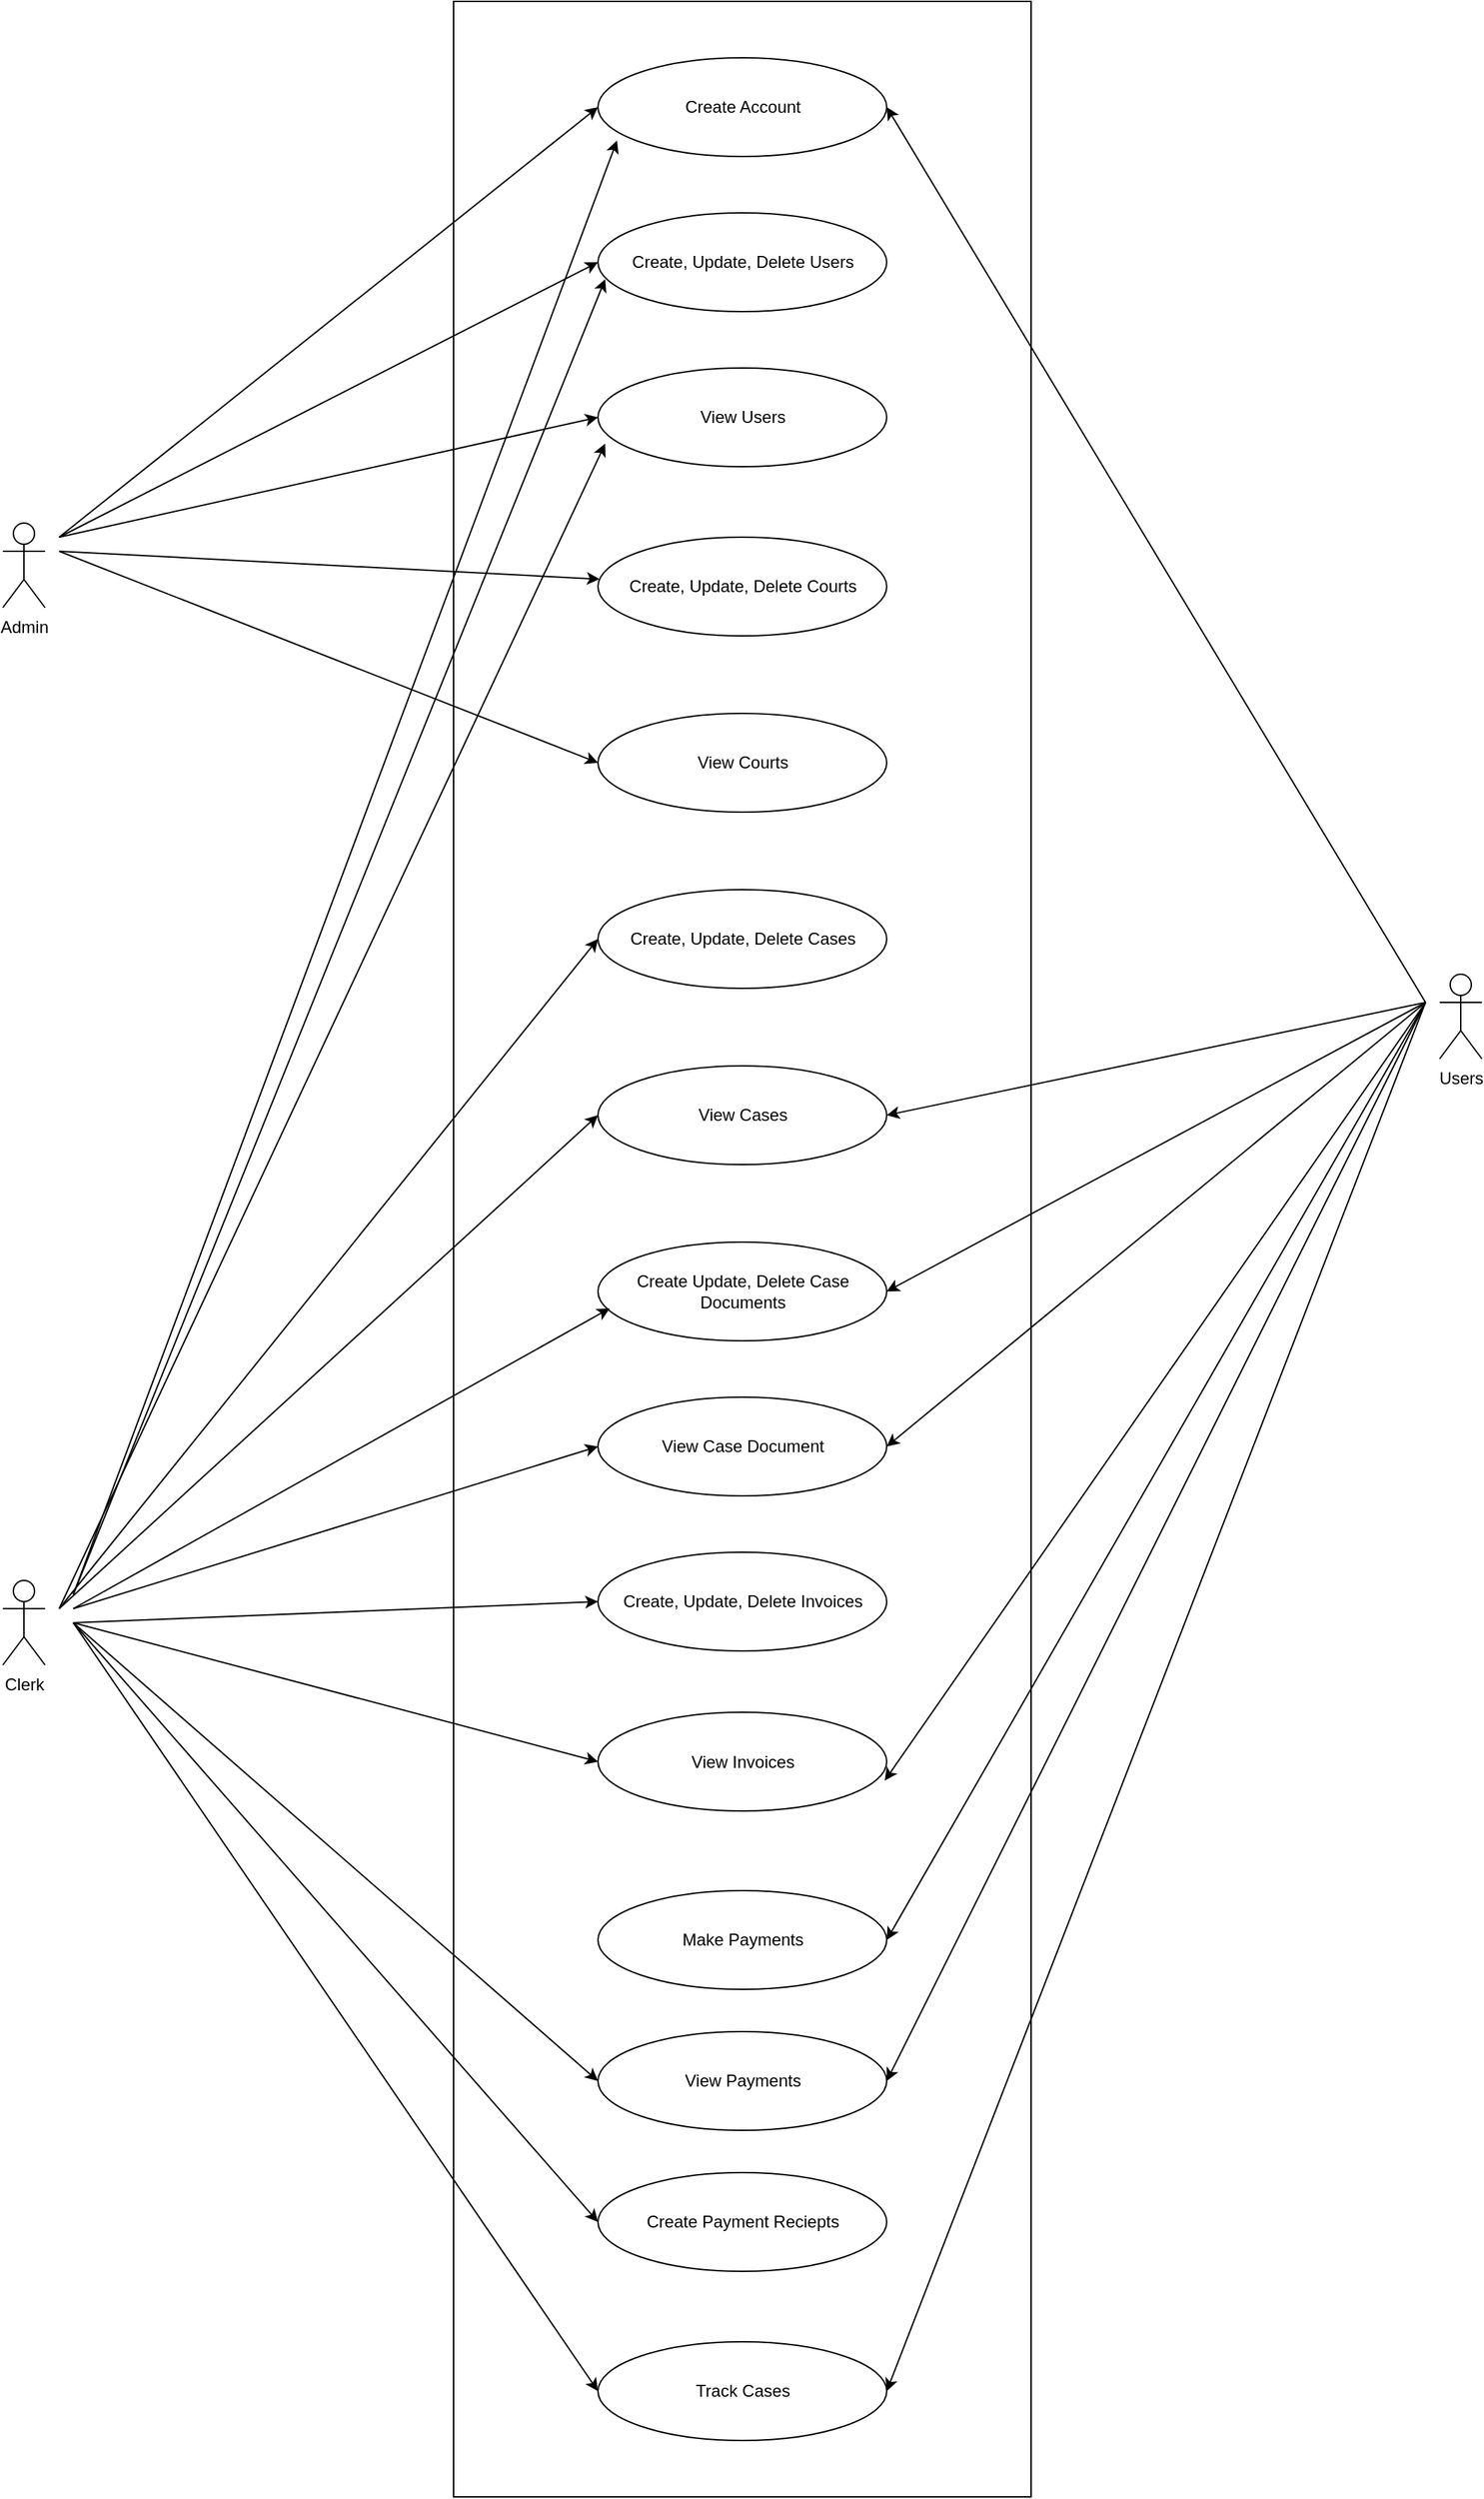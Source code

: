 <mxfile version="24.7.8">
  <diagram name="Page-1" id="LmLDPTJSlNjx0tjyc8Ea">
    <mxGraphModel dx="969" dy="85" grid="1" gridSize="10" guides="1" tooltips="1" connect="1" arrows="1" fold="1" page="1" pageScale="1" pageWidth="827" pageHeight="1169" math="0" shadow="0">
      <root>
        <mxCell id="0" />
        <mxCell id="1" parent="0" />
        <mxCell id="YrLNheeBbMMLsychZmue-3" value="" style="rounded=0;whiteSpace=wrap;html=1;" parent="1" vertex="1">
          <mxGeometry x="220" y="730" width="410" height="1770" as="geometry" />
        </mxCell>
        <mxCell id="YrLNheeBbMMLsychZmue-6" value="Admin" style="shape=umlActor;html=1;verticalLabelPosition=bottom;verticalAlign=top;align=center;" parent="1" vertex="1">
          <mxGeometry x="-100" y="1100" width="30" height="60" as="geometry" />
        </mxCell>
        <mxCell id="YrLNheeBbMMLsychZmue-7" value="Clerk" style="shape=umlActor;html=1;verticalLabelPosition=bottom;verticalAlign=top;align=center;" parent="1" vertex="1">
          <mxGeometry x="-100" y="1850" width="30" height="60" as="geometry" />
        </mxCell>
        <mxCell id="YrLNheeBbMMLsychZmue-8" value="Users&lt;div&gt;&lt;br&gt;&lt;/div&gt;" style="shape=umlActor;html=1;verticalLabelPosition=bottom;verticalAlign=top;align=center;" parent="1" vertex="1">
          <mxGeometry x="920" y="1420" width="30" height="60" as="geometry" />
        </mxCell>
        <mxCell id="YrLNheeBbMMLsychZmue-10" value="Create Account" style="ellipse;whiteSpace=wrap;html=1;" parent="1" vertex="1">
          <mxGeometry x="322.5" y="770" width="205" height="70" as="geometry" />
        </mxCell>
        <mxCell id="YrLNheeBbMMLsychZmue-11" value="Create, Update, Delete Users" style="ellipse;whiteSpace=wrap;html=1;" parent="1" vertex="1">
          <mxGeometry x="322.5" y="880" width="205" height="70" as="geometry" />
        </mxCell>
        <mxCell id="YrLNheeBbMMLsychZmue-12" value="View Users" style="ellipse;whiteSpace=wrap;html=1;" parent="1" vertex="1">
          <mxGeometry x="322.5" y="990" width="205" height="70" as="geometry" />
        </mxCell>
        <mxCell id="YrLNheeBbMMLsychZmue-13" value="Create, Update, Delete Cases" style="ellipse;whiteSpace=wrap;html=1;" parent="1" vertex="1">
          <mxGeometry x="322.5" y="1360" width="205" height="70" as="geometry" />
        </mxCell>
        <mxCell id="YrLNheeBbMMLsychZmue-14" value="View Cases" style="ellipse;whiteSpace=wrap;html=1;" parent="1" vertex="1">
          <mxGeometry x="322.5" y="1485" width="205" height="70" as="geometry" />
        </mxCell>
        <mxCell id="YrLNheeBbMMLsychZmue-15" value="Create Update, Delete Case Documents" style="ellipse;whiteSpace=wrap;html=1;" parent="1" vertex="1">
          <mxGeometry x="322.5" y="1610" width="205" height="70" as="geometry" />
        </mxCell>
        <mxCell id="YrLNheeBbMMLsychZmue-16" value="View Case Document" style="ellipse;whiteSpace=wrap;html=1;" parent="1" vertex="1">
          <mxGeometry x="322.5" y="1720" width="205" height="70" as="geometry" />
        </mxCell>
        <mxCell id="YrLNheeBbMMLsychZmue-17" value="Create, Update, Delete Invoices" style="ellipse;whiteSpace=wrap;html=1;" parent="1" vertex="1">
          <mxGeometry x="322.5" y="1830" width="205" height="70" as="geometry" />
        </mxCell>
        <mxCell id="YrLNheeBbMMLsychZmue-18" value="View Invoices" style="ellipse;whiteSpace=wrap;html=1;" parent="1" vertex="1">
          <mxGeometry x="322.5" y="1943.5" width="205" height="70" as="geometry" />
        </mxCell>
        <mxCell id="YrLNheeBbMMLsychZmue-19" value="Make Payments" style="ellipse;whiteSpace=wrap;html=1;" parent="1" vertex="1">
          <mxGeometry x="322.5" y="2070" width="205" height="70" as="geometry" />
        </mxCell>
        <mxCell id="YrLNheeBbMMLsychZmue-20" value="View Payments" style="ellipse;whiteSpace=wrap;html=1;" parent="1" vertex="1">
          <mxGeometry x="322.5" y="2170" width="205" height="70" as="geometry" />
        </mxCell>
        <mxCell id="YrLNheeBbMMLsychZmue-21" value="Create Payment Reciepts" style="ellipse;whiteSpace=wrap;html=1;" parent="1" vertex="1">
          <mxGeometry x="322.5" y="2270" width="205" height="70" as="geometry" />
        </mxCell>
        <mxCell id="YrLNheeBbMMLsychZmue-22" value="Track Cases" style="ellipse;whiteSpace=wrap;html=1;" parent="1" vertex="1">
          <mxGeometry x="322.5" y="2390" width="205" height="70" as="geometry" />
        </mxCell>
        <mxCell id="YrLNheeBbMMLsychZmue-23" value="" style="endArrow=classic;html=1;rounded=0;entryX=0;entryY=0.5;entryDx=0;entryDy=0;" parent="1" target="YrLNheeBbMMLsychZmue-10" edge="1">
          <mxGeometry width="50" height="50" relative="1" as="geometry">
            <mxPoint x="-60" y="1110" as="sourcePoint" />
            <mxPoint x="20" y="1080" as="targetPoint" />
          </mxGeometry>
        </mxCell>
        <mxCell id="YrLNheeBbMMLsychZmue-24" value="" style="endArrow=classic;html=1;rounded=0;entryX=0;entryY=0.5;entryDx=0;entryDy=0;" parent="1" target="YrLNheeBbMMLsychZmue-11" edge="1">
          <mxGeometry width="50" height="50" relative="1" as="geometry">
            <mxPoint x="-60" y="1110" as="sourcePoint" />
            <mxPoint x="322.5" y="910" as="targetPoint" />
          </mxGeometry>
        </mxCell>
        <mxCell id="YrLNheeBbMMLsychZmue-25" value="" style="endArrow=classic;html=1;rounded=0;entryX=0;entryY=0.5;entryDx=0;entryDy=0;" parent="1" target="YrLNheeBbMMLsychZmue-12" edge="1">
          <mxGeometry width="50" height="50" relative="1" as="geometry">
            <mxPoint x="-60" y="1110" as="sourcePoint" />
            <mxPoint x="322.5" y="1020" as="targetPoint" />
          </mxGeometry>
        </mxCell>
        <mxCell id="YrLNheeBbMMLsychZmue-26" value="Create, Update, Delete Courts" style="ellipse;whiteSpace=wrap;html=1;" parent="1" vertex="1">
          <mxGeometry x="322.5" y="1110" width="205" height="70" as="geometry" />
        </mxCell>
        <mxCell id="YrLNheeBbMMLsychZmue-27" value="View Courts" style="ellipse;whiteSpace=wrap;html=1;" parent="1" vertex="1">
          <mxGeometry x="322.5" y="1235" width="205" height="70" as="geometry" />
        </mxCell>
        <mxCell id="YrLNheeBbMMLsychZmue-28" value="" style="endArrow=classic;html=1;rounded=0;" parent="1" target="YrLNheeBbMMLsychZmue-26" edge="1">
          <mxGeometry width="50" height="50" relative="1" as="geometry">
            <mxPoint x="-60" y="1120" as="sourcePoint" />
            <mxPoint x="322.5" y="1040" as="targetPoint" />
          </mxGeometry>
        </mxCell>
        <mxCell id="YrLNheeBbMMLsychZmue-29" value="" style="endArrow=classic;html=1;rounded=0;entryX=0;entryY=0.5;entryDx=0;entryDy=0;" parent="1" target="YrLNheeBbMMLsychZmue-27" edge="1">
          <mxGeometry width="50" height="50" relative="1" as="geometry">
            <mxPoint x="-60" y="1120" as="sourcePoint" />
            <mxPoint x="333" y="1151" as="targetPoint" />
          </mxGeometry>
        </mxCell>
        <mxCell id="YrLNheeBbMMLsychZmue-30" value="" style="endArrow=classic;html=1;rounded=0;entryX=0;entryY=0.5;entryDx=0;entryDy=0;" parent="1" target="YrLNheeBbMMLsychZmue-13" edge="1">
          <mxGeometry width="50" height="50" relative="1" as="geometry">
            <mxPoint x="-60" y="1870" as="sourcePoint" />
            <mxPoint x="312" y="1880" as="targetPoint" />
          </mxGeometry>
        </mxCell>
        <mxCell id="YrLNheeBbMMLsychZmue-31" value="" style="endArrow=classic;html=1;rounded=0;entryX=0;entryY=0.5;entryDx=0;entryDy=0;" parent="1" target="YrLNheeBbMMLsychZmue-14" edge="1">
          <mxGeometry width="50" height="50" relative="1" as="geometry">
            <mxPoint x="-60" y="1870" as="sourcePoint" />
            <mxPoint x="332" y="1405" as="targetPoint" />
          </mxGeometry>
        </mxCell>
        <mxCell id="YrLNheeBbMMLsychZmue-32" value="" style="endArrow=classic;html=1;rounded=0;entryX=0.041;entryY=0.671;entryDx=0;entryDy=0;entryPerimeter=0;" parent="1" target="YrLNheeBbMMLsychZmue-15" edge="1">
          <mxGeometry width="50" height="50" relative="1" as="geometry">
            <mxPoint x="-50" y="1870" as="sourcePoint" />
            <mxPoint x="332" y="1530" as="targetPoint" />
          </mxGeometry>
        </mxCell>
        <mxCell id="YrLNheeBbMMLsychZmue-33" value="" style="endArrow=classic;html=1;rounded=0;entryX=0;entryY=0.5;entryDx=0;entryDy=0;" parent="1" target="YrLNheeBbMMLsychZmue-16" edge="1">
          <mxGeometry width="50" height="50" relative="1" as="geometry">
            <mxPoint x="-50" y="1870" as="sourcePoint" />
            <mxPoint x="341" y="1667" as="targetPoint" />
          </mxGeometry>
        </mxCell>
        <mxCell id="YrLNheeBbMMLsychZmue-34" value="" style="endArrow=classic;html=1;rounded=0;entryX=0;entryY=0.5;entryDx=0;entryDy=0;" parent="1" target="YrLNheeBbMMLsychZmue-17" edge="1">
          <mxGeometry width="50" height="50" relative="1" as="geometry">
            <mxPoint x="-50" y="1880" as="sourcePoint" />
            <mxPoint x="332" y="1765" as="targetPoint" />
          </mxGeometry>
        </mxCell>
        <mxCell id="YrLNheeBbMMLsychZmue-35" value="" style="endArrow=classic;html=1;rounded=0;entryX=0;entryY=0.5;entryDx=0;entryDy=0;" parent="1" target="YrLNheeBbMMLsychZmue-18" edge="1">
          <mxGeometry width="50" height="50" relative="1" as="geometry">
            <mxPoint x="-50" y="1880" as="sourcePoint" />
            <mxPoint x="332" y="1875" as="targetPoint" />
          </mxGeometry>
        </mxCell>
        <mxCell id="YrLNheeBbMMLsychZmue-36" value="" style="endArrow=classic;html=1;rounded=0;entryX=0;entryY=0.5;entryDx=0;entryDy=0;" parent="1" target="YrLNheeBbMMLsychZmue-20" edge="1">
          <mxGeometry width="50" height="50" relative="1" as="geometry">
            <mxPoint x="-50" y="1880" as="sourcePoint" />
            <mxPoint x="332" y="1989" as="targetPoint" />
          </mxGeometry>
        </mxCell>
        <mxCell id="YrLNheeBbMMLsychZmue-37" value="" style="endArrow=classic;html=1;rounded=0;entryX=0;entryY=0.5;entryDx=0;entryDy=0;" parent="1" target="YrLNheeBbMMLsychZmue-21" edge="1">
          <mxGeometry width="50" height="50" relative="1" as="geometry">
            <mxPoint x="-50" y="1880" as="sourcePoint" />
            <mxPoint x="332" y="2215" as="targetPoint" />
          </mxGeometry>
        </mxCell>
        <mxCell id="YrLNheeBbMMLsychZmue-38" value="" style="endArrow=classic;html=1;rounded=0;entryX=0;entryY=0.5;entryDx=0;entryDy=0;" parent="1" target="YrLNheeBbMMLsychZmue-22" edge="1">
          <mxGeometry width="50" height="50" relative="1" as="geometry">
            <mxPoint x="-50" y="1880" as="sourcePoint" />
            <mxPoint x="332" y="2315" as="targetPoint" />
          </mxGeometry>
        </mxCell>
        <mxCell id="YrLNheeBbMMLsychZmue-39" value="" style="endArrow=classic;html=1;rounded=0;entryX=1;entryY=0.5;entryDx=0;entryDy=0;" parent="1" target="YrLNheeBbMMLsychZmue-10" edge="1">
          <mxGeometry width="50" height="50" relative="1" as="geometry">
            <mxPoint x="910" y="1440" as="sourcePoint" />
            <mxPoint x="640" y="1110" as="targetPoint" />
          </mxGeometry>
        </mxCell>
        <mxCell id="YrLNheeBbMMLsychZmue-40" value="" style="endArrow=classic;html=1;rounded=0;entryX=0.066;entryY=0.838;entryDx=0;entryDy=0;entryPerimeter=0;" parent="1" target="YrLNheeBbMMLsychZmue-10" edge="1">
          <mxGeometry width="50" height="50" relative="1" as="geometry">
            <mxPoint x="-50" y="1860" as="sourcePoint" />
            <mxPoint x="332" y="1405" as="targetPoint" />
          </mxGeometry>
        </mxCell>
        <mxCell id="YrLNheeBbMMLsychZmue-41" value="" style="endArrow=classic;html=1;rounded=0;entryX=0.025;entryY=0.671;entryDx=0;entryDy=0;entryPerimeter=0;" parent="1" target="YrLNheeBbMMLsychZmue-11" edge="1">
          <mxGeometry width="50" height="50" relative="1" as="geometry">
            <mxPoint x="-50" y="1860" as="sourcePoint" />
            <mxPoint x="332" y="1405" as="targetPoint" />
          </mxGeometry>
        </mxCell>
        <mxCell id="YrLNheeBbMMLsychZmue-42" value="" style="endArrow=classic;html=1;rounded=0;entryX=0.025;entryY=0.767;entryDx=0;entryDy=0;entryPerimeter=0;" parent="1" target="YrLNheeBbMMLsychZmue-12" edge="1">
          <mxGeometry width="50" height="50" relative="1" as="geometry">
            <mxPoint x="-60" y="1870" as="sourcePoint" />
            <mxPoint x="338" y="937" as="targetPoint" />
          </mxGeometry>
        </mxCell>
        <mxCell id="YrLNheeBbMMLsychZmue-43" value="" style="endArrow=classic;html=1;rounded=0;entryX=1;entryY=0.5;entryDx=0;entryDy=0;" parent="1" target="YrLNheeBbMMLsychZmue-14" edge="1">
          <mxGeometry width="50" height="50" relative="1" as="geometry">
            <mxPoint x="910" y="1440" as="sourcePoint" />
            <mxPoint x="538" y="815" as="targetPoint" />
          </mxGeometry>
        </mxCell>
        <mxCell id="YrLNheeBbMMLsychZmue-44" value="" style="endArrow=classic;html=1;rounded=0;entryX=1;entryY=0.5;entryDx=0;entryDy=0;" parent="1" target="YrLNheeBbMMLsychZmue-15" edge="1">
          <mxGeometry width="50" height="50" relative="1" as="geometry">
            <mxPoint x="910" y="1440" as="sourcePoint" />
            <mxPoint x="538" y="1530" as="targetPoint" />
          </mxGeometry>
        </mxCell>
        <mxCell id="YrLNheeBbMMLsychZmue-45" value="" style="endArrow=classic;html=1;rounded=0;entryX=1;entryY=0.5;entryDx=0;entryDy=0;" parent="1" target="YrLNheeBbMMLsychZmue-16" edge="1">
          <mxGeometry width="50" height="50" relative="1" as="geometry">
            <mxPoint x="910" y="1440" as="sourcePoint" />
            <mxPoint x="538" y="1655" as="targetPoint" />
          </mxGeometry>
        </mxCell>
        <mxCell id="YrLNheeBbMMLsychZmue-46" value="" style="endArrow=classic;html=1;rounded=0;entryX=0.993;entryY=0.693;entryDx=0;entryDy=0;entryPerimeter=0;" parent="1" target="YrLNheeBbMMLsychZmue-18" edge="1">
          <mxGeometry width="50" height="50" relative="1" as="geometry">
            <mxPoint x="910" y="1440" as="sourcePoint" />
            <mxPoint x="538" y="1765" as="targetPoint" />
          </mxGeometry>
        </mxCell>
        <mxCell id="YrLNheeBbMMLsychZmue-47" value="" style="endArrow=classic;html=1;rounded=0;entryX=1;entryY=0.5;entryDx=0;entryDy=0;" parent="1" target="YrLNheeBbMMLsychZmue-19" edge="1">
          <mxGeometry width="50" height="50" relative="1" as="geometry">
            <mxPoint x="910" y="1440" as="sourcePoint" />
            <mxPoint x="536" y="2002" as="targetPoint" />
          </mxGeometry>
        </mxCell>
        <mxCell id="YrLNheeBbMMLsychZmue-48" value="" style="endArrow=classic;html=1;rounded=0;entryX=1;entryY=0.5;entryDx=0;entryDy=0;" parent="1" target="YrLNheeBbMMLsychZmue-20" edge="1">
          <mxGeometry width="50" height="50" relative="1" as="geometry">
            <mxPoint x="910" y="1440" as="sourcePoint" />
            <mxPoint x="538" y="2115" as="targetPoint" />
          </mxGeometry>
        </mxCell>
        <mxCell id="YrLNheeBbMMLsychZmue-50" value="" style="endArrow=classic;html=1;rounded=0;entryX=1;entryY=0.5;entryDx=0;entryDy=0;" parent="1" target="YrLNheeBbMMLsychZmue-22" edge="1">
          <mxGeometry width="50" height="50" relative="1" as="geometry">
            <mxPoint x="910" y="1440" as="sourcePoint" />
            <mxPoint x="538" y="2215" as="targetPoint" />
          </mxGeometry>
        </mxCell>
      </root>
    </mxGraphModel>
  </diagram>
</mxfile>
